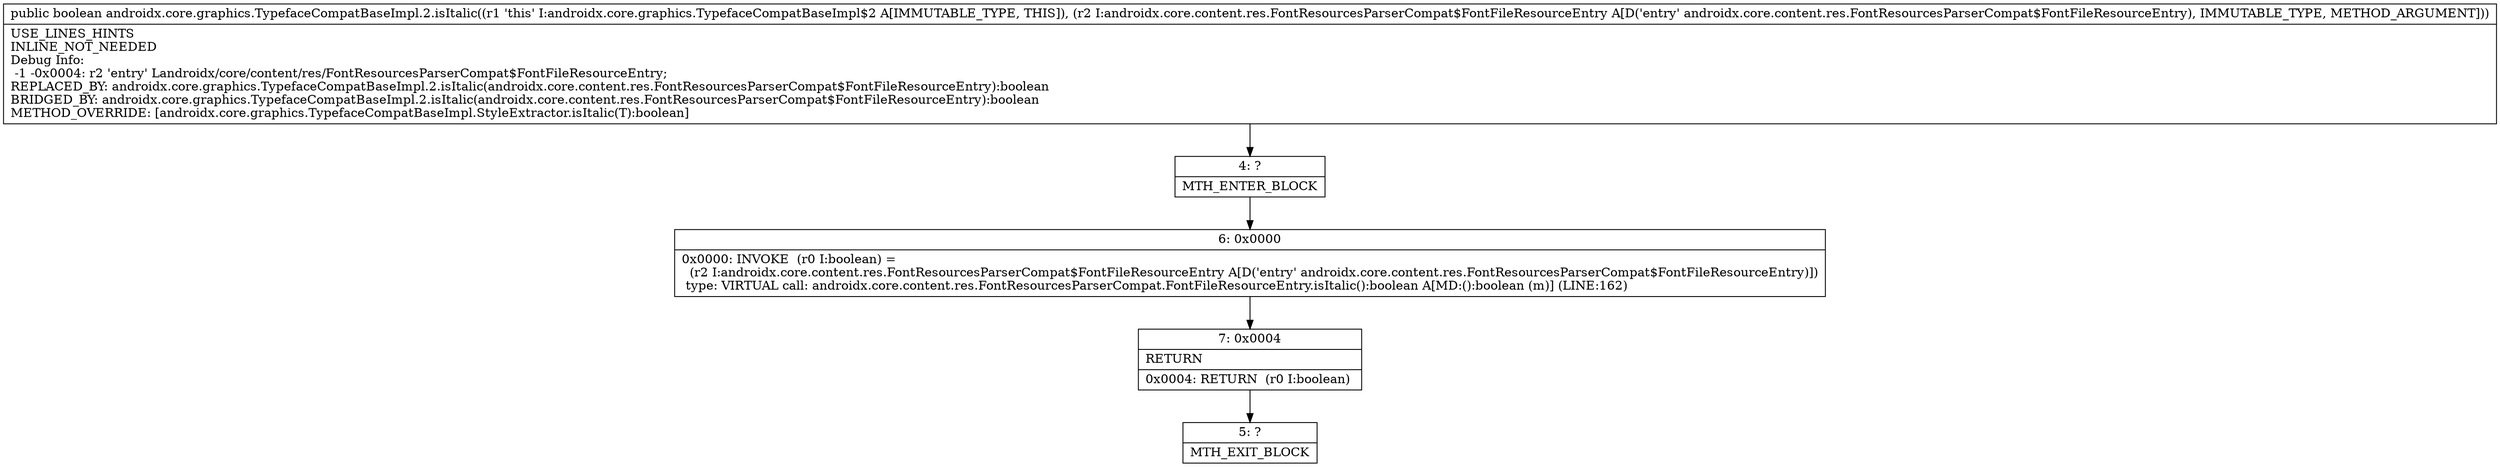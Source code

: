 digraph "CFG forandroidx.core.graphics.TypefaceCompatBaseImpl.2.isItalic(Landroidx\/core\/content\/res\/FontResourcesParserCompat$FontFileResourceEntry;)Z" {
Node_4 [shape=record,label="{4\:\ ?|MTH_ENTER_BLOCK\l}"];
Node_6 [shape=record,label="{6\:\ 0x0000|0x0000: INVOKE  (r0 I:boolean) = \l  (r2 I:androidx.core.content.res.FontResourcesParserCompat$FontFileResourceEntry A[D('entry' androidx.core.content.res.FontResourcesParserCompat$FontFileResourceEntry)])\l type: VIRTUAL call: androidx.core.content.res.FontResourcesParserCompat.FontFileResourceEntry.isItalic():boolean A[MD:():boolean (m)] (LINE:162)\l}"];
Node_7 [shape=record,label="{7\:\ 0x0004|RETURN\l|0x0004: RETURN  (r0 I:boolean) \l}"];
Node_5 [shape=record,label="{5\:\ ?|MTH_EXIT_BLOCK\l}"];
MethodNode[shape=record,label="{public boolean androidx.core.graphics.TypefaceCompatBaseImpl.2.isItalic((r1 'this' I:androidx.core.graphics.TypefaceCompatBaseImpl$2 A[IMMUTABLE_TYPE, THIS]), (r2 I:androidx.core.content.res.FontResourcesParserCompat$FontFileResourceEntry A[D('entry' androidx.core.content.res.FontResourcesParserCompat$FontFileResourceEntry), IMMUTABLE_TYPE, METHOD_ARGUMENT]))  | USE_LINES_HINTS\lINLINE_NOT_NEEDED\lDebug Info:\l  \-1 \-0x0004: r2 'entry' Landroidx\/core\/content\/res\/FontResourcesParserCompat$FontFileResourceEntry;\lREPLACED_BY: androidx.core.graphics.TypefaceCompatBaseImpl.2.isItalic(androidx.core.content.res.FontResourcesParserCompat$FontFileResourceEntry):boolean\lBRIDGED_BY: androidx.core.graphics.TypefaceCompatBaseImpl.2.isItalic(androidx.core.content.res.FontResourcesParserCompat$FontFileResourceEntry):boolean\lMETHOD_OVERRIDE: [androidx.core.graphics.TypefaceCompatBaseImpl.StyleExtractor.isItalic(T):boolean]\l}"];
MethodNode -> Node_4;Node_4 -> Node_6;
Node_6 -> Node_7;
Node_7 -> Node_5;
}

